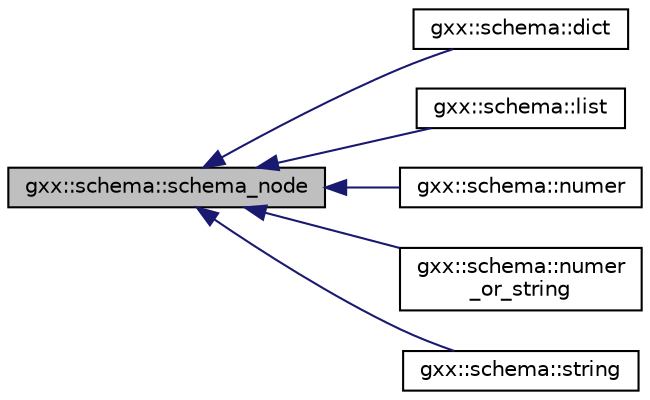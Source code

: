 digraph "gxx::schema::schema_node"
{
  edge [fontname="Helvetica",fontsize="10",labelfontname="Helvetica",labelfontsize="10"];
  node [fontname="Helvetica",fontsize="10",shape=record];
  rankdir="LR";
  Node1 [label="gxx::schema::schema_node",height=0.2,width=0.4,color="black", fillcolor="grey75", style="filled", fontcolor="black"];
  Node1 -> Node2 [dir="back",color="midnightblue",fontsize="10",style="solid",fontname="Helvetica"];
  Node2 [label="gxx::schema::dict",height=0.2,width=0.4,color="black", fillcolor="white", style="filled",URL="$structgxx_1_1schema_1_1dict.html"];
  Node1 -> Node3 [dir="back",color="midnightblue",fontsize="10",style="solid",fontname="Helvetica"];
  Node3 [label="gxx::schema::list",height=0.2,width=0.4,color="black", fillcolor="white", style="filled",URL="$structgxx_1_1schema_1_1list.html"];
  Node1 -> Node4 [dir="back",color="midnightblue",fontsize="10",style="solid",fontname="Helvetica"];
  Node4 [label="gxx::schema::numer",height=0.2,width=0.4,color="black", fillcolor="white", style="filled",URL="$structgxx_1_1schema_1_1numer.html"];
  Node1 -> Node5 [dir="back",color="midnightblue",fontsize="10",style="solid",fontname="Helvetica"];
  Node5 [label="gxx::schema::numer\l_or_string",height=0.2,width=0.4,color="black", fillcolor="white", style="filled",URL="$structgxx_1_1schema_1_1numer__or__string.html"];
  Node1 -> Node6 [dir="back",color="midnightblue",fontsize="10",style="solid",fontname="Helvetica"];
  Node6 [label="gxx::schema::string",height=0.2,width=0.4,color="black", fillcolor="white", style="filled",URL="$structgxx_1_1schema_1_1string.html"];
}

